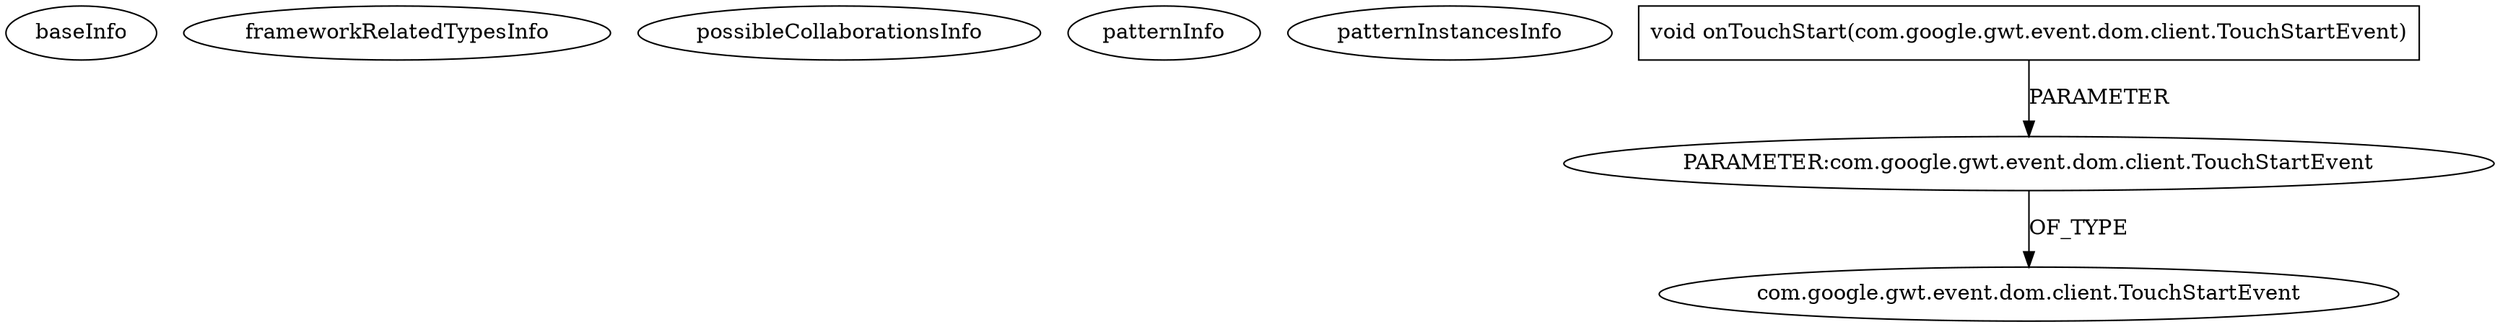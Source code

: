 digraph {
baseInfo[graphId=1911,category="pattern",isAnonymous=false,possibleRelation=false]
frameworkRelatedTypesInfo[]
possibleCollaborationsInfo[]
patternInfo[frequency=2.0,patternRootClient=null]
patternInstancesInfo[0="laaglu-lib-gwt-svg-edu-commons~/laaglu-lib-gwt-svg-edu-commons/lib-gwt-svg-edu-commons-master/src/main/java/org/vectomatic/svg/edu/client/commons/DifficultyPicker.java~void DifficultyPicker()~3486",1="mansiT-UiBinder~/mansiT-UiBinder/UiBinder-master/uibinder/src/com/allen_sauer/gwt/dnd/client/MouseDragHandler.java~MouseDragHandler~3680"]
112[label="com.google.gwt.event.dom.client.TouchStartEvent",vertexType="FRAMEWORK_CLASS_TYPE",isFrameworkType=false]
111[label="PARAMETER:com.google.gwt.event.dom.client.TouchStartEvent",vertexType="PARAMETER_DECLARATION",isFrameworkType=false]
110[label="void onTouchStart(com.google.gwt.event.dom.client.TouchStartEvent)",vertexType="OVERRIDING_METHOD_DECLARATION",isFrameworkType=false,shape=box]
111->112[label="OF_TYPE"]
110->111[label="PARAMETER"]
}
